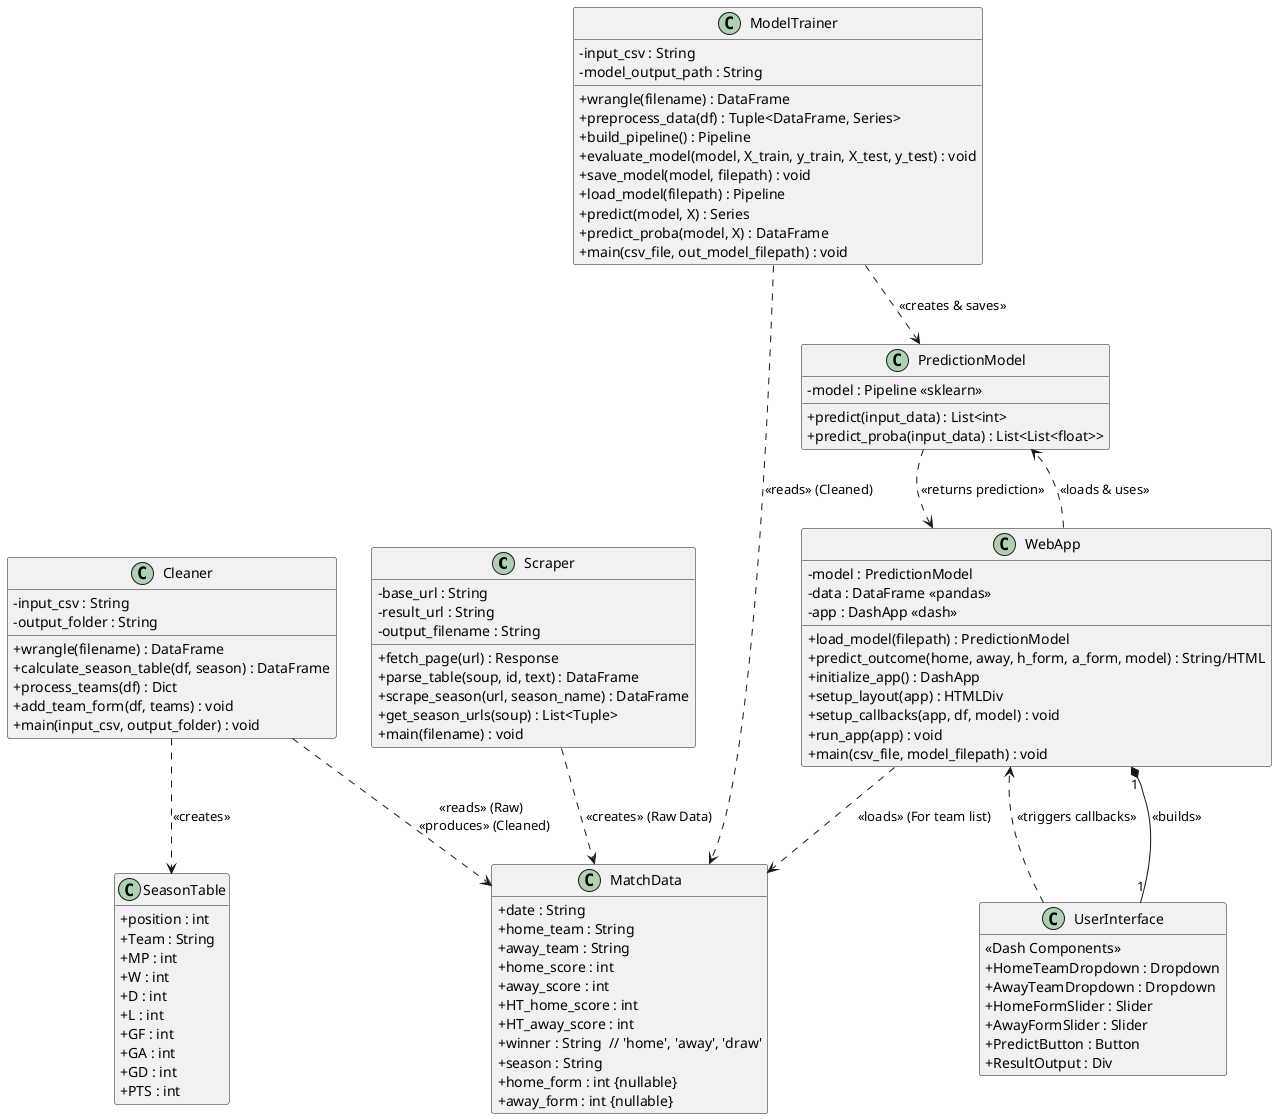 @startuml
' Class Diagram for Football Match Predictor

skinparam classAttributeIconSize 0
hide empty members

class Scraper {
  - base_url : String
  - result_url : String
  - output_filename : String
  + fetch_page(url) : Response
  + parse_table(soup, id, text) : DataFrame
  + scrape_season(url, season_name) : DataFrame
  + get_season_urls(soup) : List<Tuple>
  + main(filename) : void
}

class Cleaner {
  - input_csv : String
  - output_folder : String
  + wrangle(filename) : DataFrame
  + calculate_season_table(df, season) : DataFrame
  + process_teams(df) : Dict
  + add_team_form(df, teams) : void
  + main(input_csv, output_folder) : void
}

class ModelTrainer {
  - input_csv : String
  - model_output_path : String
  + wrangle(filename) : DataFrame
  + preprocess_data(df) : Tuple<DataFrame, Series>
  + build_pipeline() : Pipeline
  + evaluate_model(model, X_train, y_train, X_test, y_test) : void
  + save_model(model, filepath) : void
  + load_model(filepath) : Pipeline
  + predict(model, X) : Series
  + predict_proba(model, X) : DataFrame
  + main(csv_file, out_model_filepath) : void
}

class MatchData {
  + date : String
  + home_team : String
  + away_team : String
  + home_score : int
  + away_score : int
  + HT_home_score : int
  + HT_away_score : int
  + winner : String  // 'home', 'away', 'draw'
  + season : String
  + home_form : int {nullable}
  + away_form : int {nullable}
}

class SeasonTable {
  + position : int
  + Team : String
  + MP : int
  + W : int
  + D : int
  + L : int
  + GF : int
  + GA : int
  + GD : int
  + PTS : int
}

class PredictionModel {
  - model : Pipeline <<sklearn>>
  + predict(input_data) : List<int>
  + predict_proba(input_data) : List<List<float>>
}

class WebApp {
  - model : PredictionModel
  - data : DataFrame <<pandas>>
  - app : DashApp <<dash>>
  + load_model(filepath) : PredictionModel
  + predict_outcome(home, away, h_form, a_form, model) : String/HTML
  + initialize_app() : DashApp
  + setup_layout(app) : HTMLDiv
  + setup_callbacks(app, df, model) : void
  + run_app(app) : void
  + main(csv_file, model_filepath) : void
}

class UserInterface {
  <<Dash Components>>
  + HomeTeamDropdown : Dropdown
  + AwayTeamDropdown : Dropdown
  + HomeFormSlider : Slider
  + AwayFormSlider : Slider
  + PredictButton : Button
  + ResultOutput : Div
}

' Relationships
Scraper ..> MatchData : <<creates>> (Raw Data)
Cleaner ..> MatchData : <<reads>> (Raw) \n <<produces>> (Cleaned)
Cleaner ..> SeasonTable : <<creates>>
ModelTrainer ..> MatchData : <<reads>> (Cleaned)
ModelTrainer ..> PredictionModel : <<creates & saves>>
WebApp ..> PredictionModel : <<loads & uses>>
WebApp ..> MatchData : <<loads>> (For team list)
WebApp "1" *-- "1" UserInterface : <<builds>>
UserInterface ..> WebApp : <<triggers callbacks>>
PredictionModel ..> WebApp : <<returns prediction>>

@enduml
